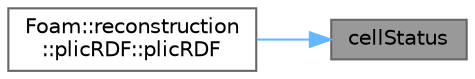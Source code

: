 digraph "cellStatus"
{
 // LATEX_PDF_SIZE
  bgcolor="transparent";
  edge [fontname=Helvetica,fontsize=10,labelfontname=Helvetica,labelfontsize=10];
  node [fontname=Helvetica,fontsize=10,shape=box,height=0.2,width=0.4];
  rankdir="RL";
  Node1 [id="Node000001",label="cellStatus",height=0.2,width=0.4,color="gray40", fillcolor="grey60", style="filled", fontcolor="black",tooltip=" "];
  Node1 -> Node2 [id="edge1_Node000001_Node000002",dir="back",color="steelblue1",style="solid",tooltip=" "];
  Node2 [id="Node000002",label="Foam::reconstruction\l::plicRDF::plicRDF",height=0.2,width=0.4,color="grey40", fillcolor="white", style="filled",URL="$classFoam_1_1reconstruction_1_1plicRDF.html#a4b5a32acb63ead8ca57c4459f65f784a",tooltip=" "];
}
